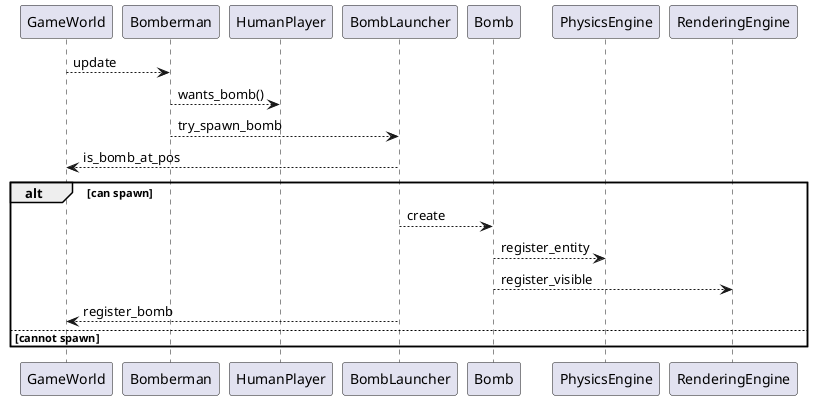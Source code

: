 @startuml

GameWorld --> Bomberman   : update
HumanPlayer <-- Bomberman : wants_bomb()
Bomberman --> BombLauncher : try_spawn_bomb
BombLauncher --> GameWorld : is_bomb_at_pos
alt can spawn
BombLauncher --> Bomb : create
Bomb --> PhysicsEngine : register_entity
Bomb --> RenderingEngine : register_visible
BombLauncher --> GameWorld : register_bomb
else cannot spawn
end



@enduml
